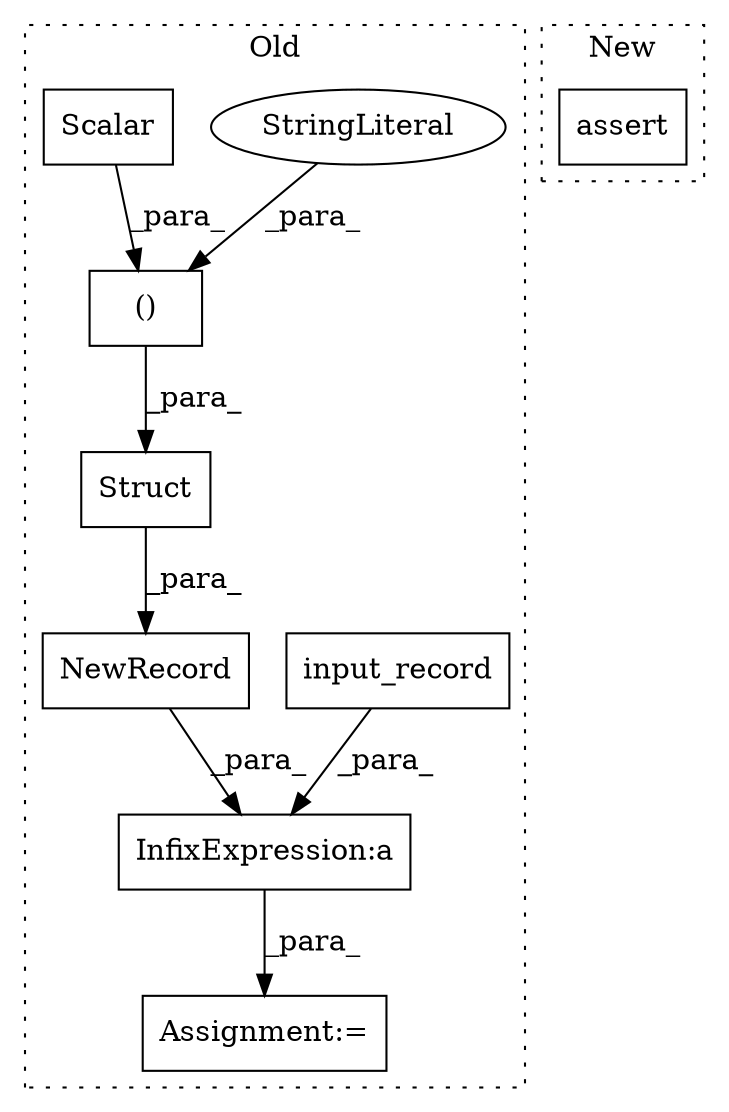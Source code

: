 digraph G {
subgraph cluster0 {
1 [label="NewRecord" a="32" s="8567,8638" l="10,1" shape="box"];
3 [label="()" a="106" s="8600" l="36" shape="box"];
4 [label="InfixExpression:a" a="27" s="8557" l="3" shape="box"];
5 [label="Assignment:=" a="7" s="8537" l="1" shape="box"];
6 [label="StringLiteral" a="45" s="8600" l="8" shape="ellipse"];
7 [label="input_record" a="32" s="8543" l="14" shape="box"];
8 [label="Scalar" a="32" s="8628" l="8" shape="box"];
9 [label="Struct" a="32" s="8588,8636" l="12,2" shape="box"];
label = "Old";
style="dotted";
}
subgraph cluster1 {
2 [label="assert" a="32" s="10014,10104" l="19,1" shape="box"];
label = "New";
style="dotted";
}
1 -> 4 [label="_para_"];
3 -> 9 [label="_para_"];
4 -> 5 [label="_para_"];
6 -> 3 [label="_para_"];
7 -> 4 [label="_para_"];
8 -> 3 [label="_para_"];
9 -> 1 [label="_para_"];
}
